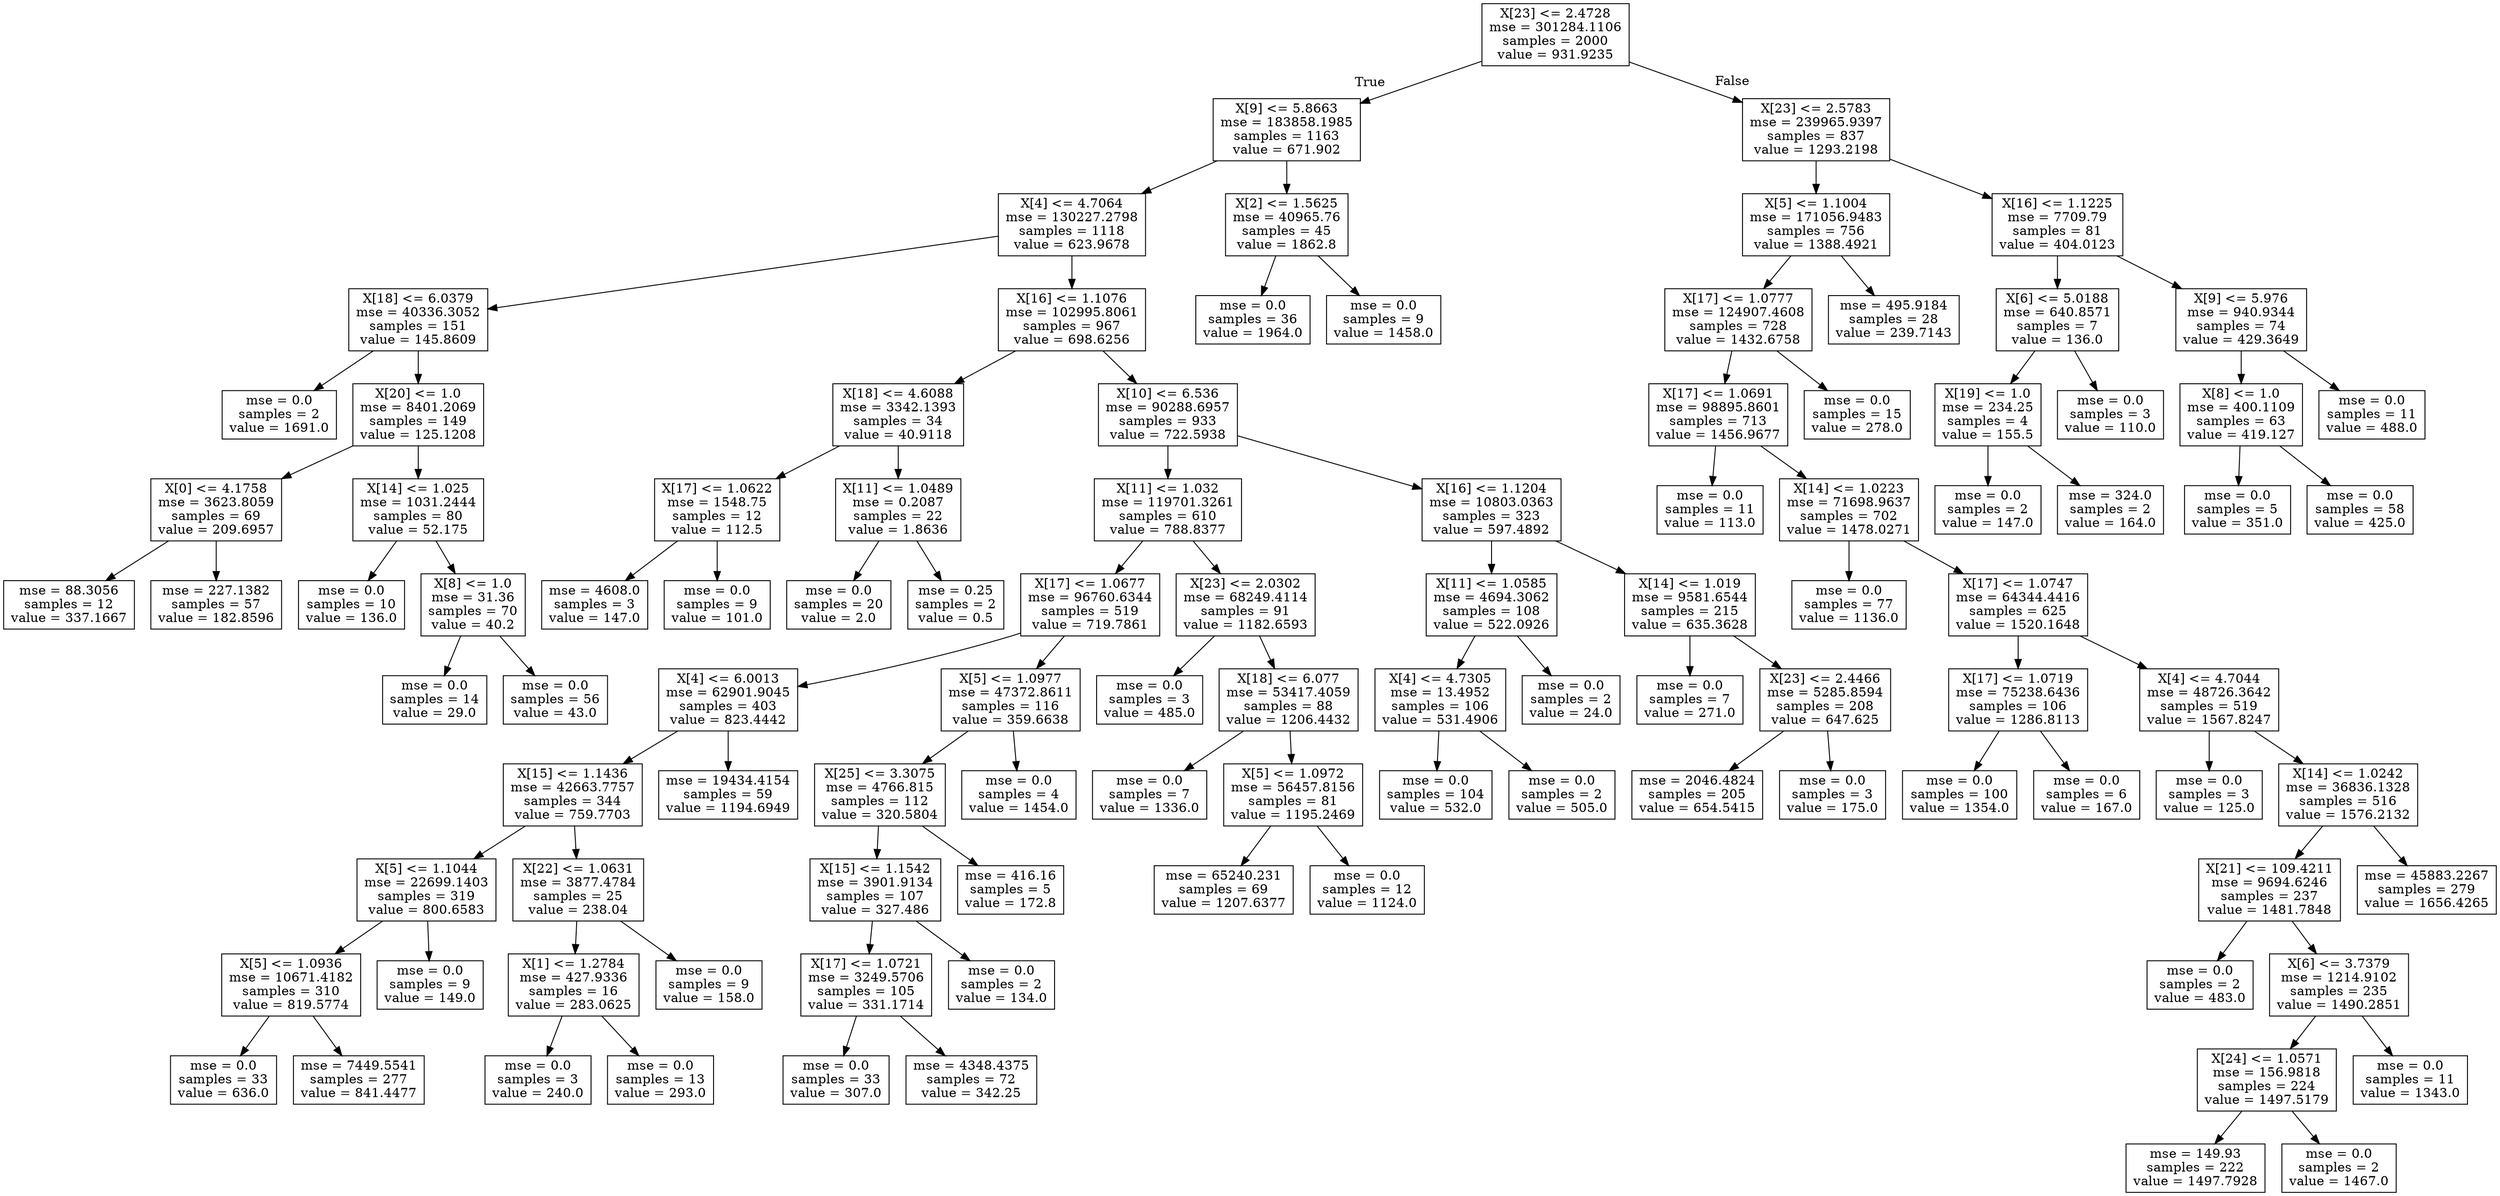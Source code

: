 digraph Tree {
node [shape=box] ;
0 [label="X[23] <= 2.4728\nmse = 301284.1106\nsamples = 2000\nvalue = 931.9235"] ;
1 [label="X[9] <= 5.8663\nmse = 183858.1985\nsamples = 1163\nvalue = 671.902"] ;
0 -> 1 [labeldistance=2.5, labelangle=45, headlabel="True"] ;
2 [label="X[4] <= 4.7064\nmse = 130227.2798\nsamples = 1118\nvalue = 623.9678"] ;
1 -> 2 ;
3 [label="X[18] <= 6.0379\nmse = 40336.3052\nsamples = 151\nvalue = 145.8609"] ;
2 -> 3 ;
4 [label="mse = 0.0\nsamples = 2\nvalue = 1691.0"] ;
3 -> 4 ;
5 [label="X[20] <= 1.0\nmse = 8401.2069\nsamples = 149\nvalue = 125.1208"] ;
3 -> 5 ;
6 [label="X[0] <= 4.1758\nmse = 3623.8059\nsamples = 69\nvalue = 209.6957"] ;
5 -> 6 ;
7 [label="mse = 88.3056\nsamples = 12\nvalue = 337.1667"] ;
6 -> 7 ;
8 [label="mse = 227.1382\nsamples = 57\nvalue = 182.8596"] ;
6 -> 8 ;
9 [label="X[14] <= 1.025\nmse = 1031.2444\nsamples = 80\nvalue = 52.175"] ;
5 -> 9 ;
10 [label="mse = 0.0\nsamples = 10\nvalue = 136.0"] ;
9 -> 10 ;
11 [label="X[8] <= 1.0\nmse = 31.36\nsamples = 70\nvalue = 40.2"] ;
9 -> 11 ;
12 [label="mse = 0.0\nsamples = 14\nvalue = 29.0"] ;
11 -> 12 ;
13 [label="mse = 0.0\nsamples = 56\nvalue = 43.0"] ;
11 -> 13 ;
14 [label="X[16] <= 1.1076\nmse = 102995.8061\nsamples = 967\nvalue = 698.6256"] ;
2 -> 14 ;
15 [label="X[18] <= 4.6088\nmse = 3342.1393\nsamples = 34\nvalue = 40.9118"] ;
14 -> 15 ;
16 [label="X[17] <= 1.0622\nmse = 1548.75\nsamples = 12\nvalue = 112.5"] ;
15 -> 16 ;
17 [label="mse = 4608.0\nsamples = 3\nvalue = 147.0"] ;
16 -> 17 ;
18 [label="mse = 0.0\nsamples = 9\nvalue = 101.0"] ;
16 -> 18 ;
19 [label="X[11] <= 1.0489\nmse = 0.2087\nsamples = 22\nvalue = 1.8636"] ;
15 -> 19 ;
20 [label="mse = 0.0\nsamples = 20\nvalue = 2.0"] ;
19 -> 20 ;
21 [label="mse = 0.25\nsamples = 2\nvalue = 0.5"] ;
19 -> 21 ;
22 [label="X[10] <= 6.536\nmse = 90288.6957\nsamples = 933\nvalue = 722.5938"] ;
14 -> 22 ;
23 [label="X[11] <= 1.032\nmse = 119701.3261\nsamples = 610\nvalue = 788.8377"] ;
22 -> 23 ;
24 [label="X[17] <= 1.0677\nmse = 96760.6344\nsamples = 519\nvalue = 719.7861"] ;
23 -> 24 ;
25 [label="X[4] <= 6.0013\nmse = 62901.9045\nsamples = 403\nvalue = 823.4442"] ;
24 -> 25 ;
26 [label="X[15] <= 1.1436\nmse = 42663.7757\nsamples = 344\nvalue = 759.7703"] ;
25 -> 26 ;
27 [label="X[5] <= 1.1044\nmse = 22699.1403\nsamples = 319\nvalue = 800.6583"] ;
26 -> 27 ;
28 [label="X[5] <= 1.0936\nmse = 10671.4182\nsamples = 310\nvalue = 819.5774"] ;
27 -> 28 ;
29 [label="mse = 0.0\nsamples = 33\nvalue = 636.0"] ;
28 -> 29 ;
30 [label="mse = 7449.5541\nsamples = 277\nvalue = 841.4477"] ;
28 -> 30 ;
31 [label="mse = 0.0\nsamples = 9\nvalue = 149.0"] ;
27 -> 31 ;
32 [label="X[22] <= 1.0631\nmse = 3877.4784\nsamples = 25\nvalue = 238.04"] ;
26 -> 32 ;
33 [label="X[1] <= 1.2784\nmse = 427.9336\nsamples = 16\nvalue = 283.0625"] ;
32 -> 33 ;
34 [label="mse = 0.0\nsamples = 3\nvalue = 240.0"] ;
33 -> 34 ;
35 [label="mse = 0.0\nsamples = 13\nvalue = 293.0"] ;
33 -> 35 ;
36 [label="mse = 0.0\nsamples = 9\nvalue = 158.0"] ;
32 -> 36 ;
37 [label="mse = 19434.4154\nsamples = 59\nvalue = 1194.6949"] ;
25 -> 37 ;
38 [label="X[5] <= 1.0977\nmse = 47372.8611\nsamples = 116\nvalue = 359.6638"] ;
24 -> 38 ;
39 [label="X[25] <= 3.3075\nmse = 4766.815\nsamples = 112\nvalue = 320.5804"] ;
38 -> 39 ;
40 [label="X[15] <= 1.1542\nmse = 3901.9134\nsamples = 107\nvalue = 327.486"] ;
39 -> 40 ;
41 [label="X[17] <= 1.0721\nmse = 3249.5706\nsamples = 105\nvalue = 331.1714"] ;
40 -> 41 ;
42 [label="mse = 0.0\nsamples = 33\nvalue = 307.0"] ;
41 -> 42 ;
43 [label="mse = 4348.4375\nsamples = 72\nvalue = 342.25"] ;
41 -> 43 ;
44 [label="mse = 0.0\nsamples = 2\nvalue = 134.0"] ;
40 -> 44 ;
45 [label="mse = 416.16\nsamples = 5\nvalue = 172.8"] ;
39 -> 45 ;
46 [label="mse = 0.0\nsamples = 4\nvalue = 1454.0"] ;
38 -> 46 ;
47 [label="X[23] <= 2.0302\nmse = 68249.4114\nsamples = 91\nvalue = 1182.6593"] ;
23 -> 47 ;
48 [label="mse = 0.0\nsamples = 3\nvalue = 485.0"] ;
47 -> 48 ;
49 [label="X[18] <= 6.077\nmse = 53417.4059\nsamples = 88\nvalue = 1206.4432"] ;
47 -> 49 ;
50 [label="mse = 0.0\nsamples = 7\nvalue = 1336.0"] ;
49 -> 50 ;
51 [label="X[5] <= 1.0972\nmse = 56457.8156\nsamples = 81\nvalue = 1195.2469"] ;
49 -> 51 ;
52 [label="mse = 65240.231\nsamples = 69\nvalue = 1207.6377"] ;
51 -> 52 ;
53 [label="mse = 0.0\nsamples = 12\nvalue = 1124.0"] ;
51 -> 53 ;
54 [label="X[16] <= 1.1204\nmse = 10803.0363\nsamples = 323\nvalue = 597.4892"] ;
22 -> 54 ;
55 [label="X[11] <= 1.0585\nmse = 4694.3062\nsamples = 108\nvalue = 522.0926"] ;
54 -> 55 ;
56 [label="X[4] <= 4.7305\nmse = 13.4952\nsamples = 106\nvalue = 531.4906"] ;
55 -> 56 ;
57 [label="mse = 0.0\nsamples = 104\nvalue = 532.0"] ;
56 -> 57 ;
58 [label="mse = 0.0\nsamples = 2\nvalue = 505.0"] ;
56 -> 58 ;
59 [label="mse = 0.0\nsamples = 2\nvalue = 24.0"] ;
55 -> 59 ;
60 [label="X[14] <= 1.019\nmse = 9581.6544\nsamples = 215\nvalue = 635.3628"] ;
54 -> 60 ;
61 [label="mse = 0.0\nsamples = 7\nvalue = 271.0"] ;
60 -> 61 ;
62 [label="X[23] <= 2.4466\nmse = 5285.8594\nsamples = 208\nvalue = 647.625"] ;
60 -> 62 ;
63 [label="mse = 2046.4824\nsamples = 205\nvalue = 654.5415"] ;
62 -> 63 ;
64 [label="mse = 0.0\nsamples = 3\nvalue = 175.0"] ;
62 -> 64 ;
65 [label="X[2] <= 1.5625\nmse = 40965.76\nsamples = 45\nvalue = 1862.8"] ;
1 -> 65 ;
66 [label="mse = 0.0\nsamples = 36\nvalue = 1964.0"] ;
65 -> 66 ;
67 [label="mse = 0.0\nsamples = 9\nvalue = 1458.0"] ;
65 -> 67 ;
68 [label="X[23] <= 2.5783\nmse = 239965.9397\nsamples = 837\nvalue = 1293.2198"] ;
0 -> 68 [labeldistance=2.5, labelangle=-45, headlabel="False"] ;
69 [label="X[5] <= 1.1004\nmse = 171056.9483\nsamples = 756\nvalue = 1388.4921"] ;
68 -> 69 ;
70 [label="X[17] <= 1.0777\nmse = 124907.4608\nsamples = 728\nvalue = 1432.6758"] ;
69 -> 70 ;
71 [label="X[17] <= 1.0691\nmse = 98895.8601\nsamples = 713\nvalue = 1456.9677"] ;
70 -> 71 ;
72 [label="mse = 0.0\nsamples = 11\nvalue = 113.0"] ;
71 -> 72 ;
73 [label="X[14] <= 1.0223\nmse = 71698.9637\nsamples = 702\nvalue = 1478.0271"] ;
71 -> 73 ;
74 [label="mse = 0.0\nsamples = 77\nvalue = 1136.0"] ;
73 -> 74 ;
75 [label="X[17] <= 1.0747\nmse = 64344.4416\nsamples = 625\nvalue = 1520.1648"] ;
73 -> 75 ;
76 [label="X[17] <= 1.0719\nmse = 75238.6436\nsamples = 106\nvalue = 1286.8113"] ;
75 -> 76 ;
77 [label="mse = 0.0\nsamples = 100\nvalue = 1354.0"] ;
76 -> 77 ;
78 [label="mse = 0.0\nsamples = 6\nvalue = 167.0"] ;
76 -> 78 ;
79 [label="X[4] <= 4.7044\nmse = 48726.3642\nsamples = 519\nvalue = 1567.8247"] ;
75 -> 79 ;
80 [label="mse = 0.0\nsamples = 3\nvalue = 125.0"] ;
79 -> 80 ;
81 [label="X[14] <= 1.0242\nmse = 36836.1328\nsamples = 516\nvalue = 1576.2132"] ;
79 -> 81 ;
82 [label="X[21] <= 109.4211\nmse = 9694.6246\nsamples = 237\nvalue = 1481.7848"] ;
81 -> 82 ;
83 [label="mse = 0.0\nsamples = 2\nvalue = 483.0"] ;
82 -> 83 ;
84 [label="X[6] <= 3.7379\nmse = 1214.9102\nsamples = 235\nvalue = 1490.2851"] ;
82 -> 84 ;
85 [label="X[24] <= 1.0571\nmse = 156.9818\nsamples = 224\nvalue = 1497.5179"] ;
84 -> 85 ;
86 [label="mse = 149.93\nsamples = 222\nvalue = 1497.7928"] ;
85 -> 86 ;
87 [label="mse = 0.0\nsamples = 2\nvalue = 1467.0"] ;
85 -> 87 ;
88 [label="mse = 0.0\nsamples = 11\nvalue = 1343.0"] ;
84 -> 88 ;
89 [label="mse = 45883.2267\nsamples = 279\nvalue = 1656.4265"] ;
81 -> 89 ;
90 [label="mse = 0.0\nsamples = 15\nvalue = 278.0"] ;
70 -> 90 ;
91 [label="mse = 495.9184\nsamples = 28\nvalue = 239.7143"] ;
69 -> 91 ;
92 [label="X[16] <= 1.1225\nmse = 7709.79\nsamples = 81\nvalue = 404.0123"] ;
68 -> 92 ;
93 [label="X[6] <= 5.0188\nmse = 640.8571\nsamples = 7\nvalue = 136.0"] ;
92 -> 93 ;
94 [label="X[19] <= 1.0\nmse = 234.25\nsamples = 4\nvalue = 155.5"] ;
93 -> 94 ;
95 [label="mse = 0.0\nsamples = 2\nvalue = 147.0"] ;
94 -> 95 ;
96 [label="mse = 324.0\nsamples = 2\nvalue = 164.0"] ;
94 -> 96 ;
97 [label="mse = 0.0\nsamples = 3\nvalue = 110.0"] ;
93 -> 97 ;
98 [label="X[9] <= 5.976\nmse = 940.9344\nsamples = 74\nvalue = 429.3649"] ;
92 -> 98 ;
99 [label="X[8] <= 1.0\nmse = 400.1109\nsamples = 63\nvalue = 419.127"] ;
98 -> 99 ;
100 [label="mse = 0.0\nsamples = 5\nvalue = 351.0"] ;
99 -> 100 ;
101 [label="mse = 0.0\nsamples = 58\nvalue = 425.0"] ;
99 -> 101 ;
102 [label="mse = 0.0\nsamples = 11\nvalue = 488.0"] ;
98 -> 102 ;
}